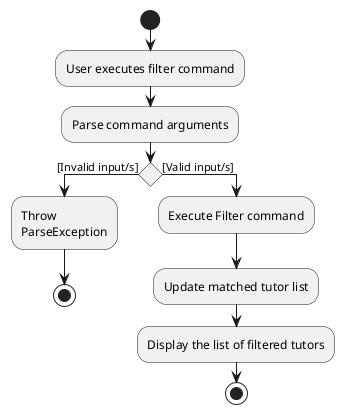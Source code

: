 @startuml
start
:User executes filter command;
:Parse command arguments;

if () then ([Invalid input/s])
    :Throw \nParseException;
    stop
else ([Valid input/s])
    :Execute Filter command;
    :Update matched tutor list;
    :Display the list of filtered tutors;
stop
@enduml

